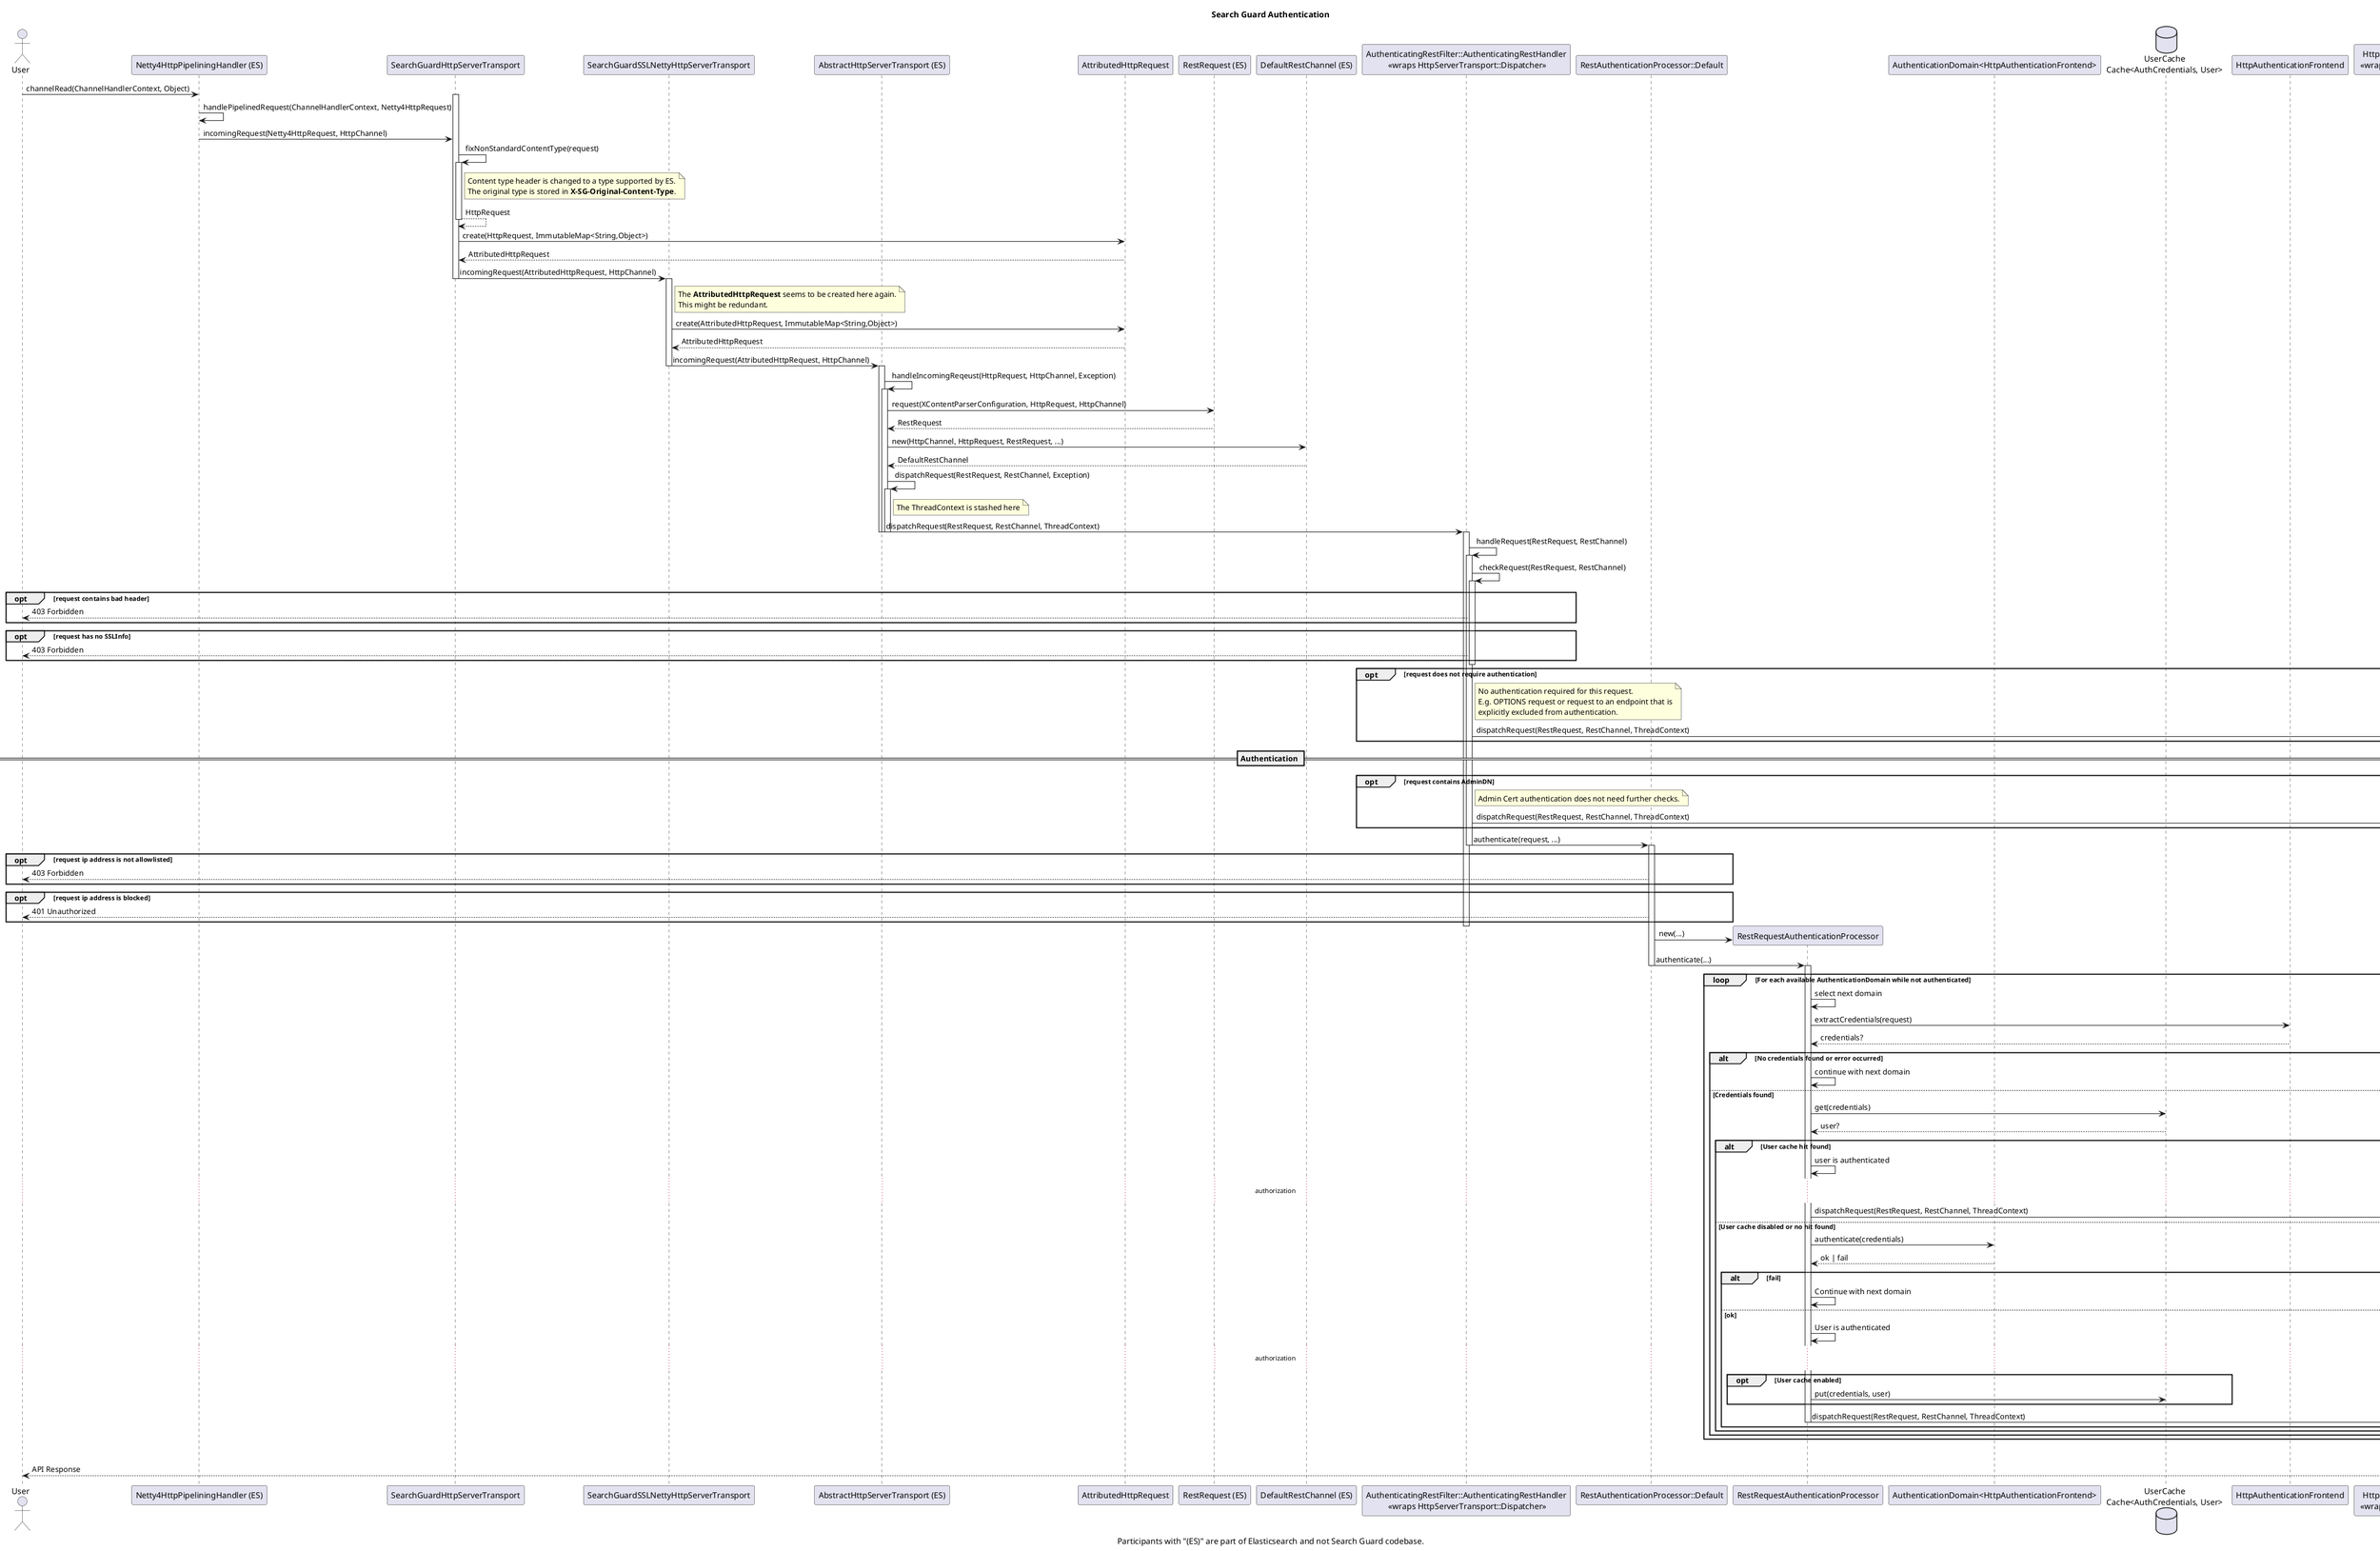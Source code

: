 @startuml


title Search Guard Authentication

actor "User" as User

participant "Netty4HttpPipeliningHandler (ES)" as Netty4HttpPipeliningHandler
participant SearchGuardHttpServerTransport
participant SearchGuardSSLNettyHttpServerTransport
participant "AbstractHttpServerTransport (ES)" as AbstractHttpServerTransport
participant AttributedHttpRequest
participant "RestRequest (ES)" as RestRequest
participant "DefaultRestChannel (ES)" as DefaultRestChannel
participant "AuthenticatingRestFilter::AuthenticatingRestHandler\n <<wraps HttpServerTransport::Dispatcher>>" as AuthenticatingRestHandler
participant "RestAuthenticationProcessor::Default" as RestAuthenticationProcessor
participant RestRequestAuthenticationProcessor
participant "AuthenticationDomain<HttpAuthenticationFrontend>" as AuthenticationDomain
database "UserCache\nCache<AuthCredentials, User>" as UserCache
participant HttpAuthenticationFrontend
participant "HttpServerTransport::Dispatcher (ES)\n <<wrapt by AuthenticatingRestHandler>>" as Dispatcher
participant API

User -> Netty4HttpPipeliningHandler: channelRead(ChannelHandlerContext, Object)

activate SearchGuardHttpServerTransport

Netty4HttpPipeliningHandler -> Netty4HttpPipeliningHandler: handlePipelinedRequest(ChannelHandlerContext, Netty4HttpRequest)
Netty4HttpPipeliningHandler -> SearchGuardHttpServerTransport: incomingRequest(Netty4HttpRequest, HttpChannel)

SearchGuardHttpServerTransport -> SearchGuardHttpServerTransport: fixNonStandardContentType(request)
activate SearchGuardHttpServerTransport
note right of SearchGuardHttpServerTransport
  Content type header is changed to a type supported by ES.
  The original type is stored in **X-SG-Original-Content-Type**.
end note
SearchGuardHttpServerTransport --> SearchGuardHttpServerTransport: HttpRequest
deactivate SearchGuardHttpServerTransport

SearchGuardHttpServerTransport -> AttributedHttpRequest: create(HttpRequest, ImmutableMap<String,Object>)
AttributedHttpRequest --> SearchGuardHttpServerTransport: AttributedHttpRequest

SearchGuardHttpServerTransport -> SearchGuardSSLNettyHttpServerTransport: incomingRequest(AttributedHttpRequest, HttpChannel)

deactivate SearchGuardHttpServerTransport
activate SearchGuardSSLNettyHttpServerTransport

note right of SearchGuardSSLNettyHttpServerTransport
  The **AttributedHttpRequest** seems to be created here again.
  This might be redundant.
end note
SearchGuardSSLNettyHttpServerTransport -> AttributedHttpRequest: create(AttributedHttpRequest, ImmutableMap<String,Object>)
AttributedHttpRequest --> SearchGuardSSLNettyHttpServerTransport: AttributedHttpRequest

SearchGuardSSLNettyHttpServerTransport -> AbstractHttpServerTransport: incomingRequest(AttributedHttpRequest, HttpChannel)

deactivate SearchGuardSSLNettyHttpServerTransport
activate AbstractHttpServerTransport

AbstractHttpServerTransport -> AbstractHttpServerTransport: handleIncomingReqeust(HttpRequest, HttpChannel, Exception)

activate AbstractHttpServerTransport

AbstractHttpServerTransport -> RestRequest: request(XContentParserConfiguration, HttpRequest, HttpChannel)
RestRequest --> AbstractHttpServerTransport: RestRequest

AbstractHttpServerTransport -> DefaultRestChannel: new(HttpChannel, HttpRequest, RestRequest, ...)
DefaultRestChannel --> AbstractHttpServerTransport: DefaultRestChannel

AbstractHttpServerTransport -> AbstractHttpServerTransport: dispatchRequest(RestRequest, RestChannel, Exception)

activate AbstractHttpServerTransport

note right of AbstractHttpServerTransport
    The ThreadContext is stashed here
end note
AbstractHttpServerTransport -> AuthenticatingRestHandler: dispatchRequest(RestRequest, RestChannel, ThreadContext)

deactivate AbstractHttpServerTransport
deactivate AbstractHttpServerTransport
deactivate AbstractHttpServerTransport

activate AuthenticatingRestHandler

AuthenticatingRestHandler -> AuthenticatingRestHandler: handleRequest(RestRequest, RestChannel)




deactivate SearchGuardHttpServerTransport

activate AuthenticatingRestHandler
AuthenticatingRestHandler -> AuthenticatingRestHandler: checkRequest(RestRequest, RestChannel)
activate AuthenticatingRestHandler

opt request contains bad header
    AuthenticatingRestHandler --> User: 403 Forbidden
end opt
opt request has no SSLInfo
    AuthenticatingRestHandler --> User: 403 Forbidden
end opt
deactivate AuthenticatingRestHandler

opt request does not require authentication
    note right of AuthenticatingRestHandler
        No authentication required for this request.
        E.g. OPTIONS request or request to an endpoint that is
        explicitly excluded from authentication.
    end note
    AuthenticatingRestHandler -> Dispatcher: dispatchRequest(RestRequest, RestChannel, ThreadContext)
end opt

== Authentication ==

opt request contains AdminDN
    note right of AuthenticatingRestHandler
        Admin Cert authentication does not need further checks.
    end note
    AuthenticatingRestHandler -> Dispatcher: dispatchRequest(RestRequest, RestChannel, ThreadContext)
end opt

AuthenticatingRestHandler -> RestAuthenticationProcessor: authenticate(request, ...)

deactivate AuthenticatingRestHandler

activate RestAuthenticationProcessor
opt request ip address is not allowlisted
    RestAuthenticationProcessor --> User: 403 Forbidden
end opt

opt request ip address is blocked
    RestAuthenticationProcessor --> User: 401 Unauthorized
end opt
deactivate AuthenticatingRestHandler

create RestRequestAuthenticationProcessor
RestAuthenticationProcessor -> RestRequestAuthenticationProcessor: new(...)

RestAuthenticationProcessor -> RestRequestAuthenticationProcessor: authenticate(...)
deactivate RestAuthenticationProcessor

activate RestRequestAuthenticationProcessor


loop For each available AuthenticationDomain while not authenticated
    RestRequestAuthenticationProcessor -> RestRequestAuthenticationProcessor: select next domain

    RestRequestAuthenticationProcessor -> HttpAuthenticationFrontend: extractCredentials(request)
    HttpAuthenticationFrontend --> RestRequestAuthenticationProcessor: credentials?

    alt No credentials found or error occurred
        RestRequestAuthenticationProcessor -> RestRequestAuthenticationProcessor: continue with next domain
    else Credentials found
        RestRequestAuthenticationProcessor -> UserCache: get(credentials)
        UserCache --> RestRequestAuthenticationProcessor: user?
        alt User cache hit found
            RestRequestAuthenticationProcessor -> RestRequestAuthenticationProcessor: user is authenticated
            ... authorization ...
            RestRequestAuthenticationProcessor -> Dispatcher: dispatchRequest(RestRequest, RestChannel, ThreadContext)
        else User cache disabled or no hit found
            RestRequestAuthenticationProcessor -> AuthenticationDomain: authenticate(credentials)
            AuthenticationDomain --> RestRequestAuthenticationProcessor: ok | fail
            alt fail
                RestRequestAuthenticationProcessor -> RestRequestAuthenticationProcessor: Continue with next domain
            else ok
                RestRequestAuthenticationProcessor -> RestRequestAuthenticationProcessor: User is authenticated
                ... authorization ...
                opt User cache enabled
                    RestRequestAuthenticationProcessor -> UserCache: put(credentials, user)
                end
                RestRequestAuthenticationProcessor -> Dispatcher: dispatchRequest(RestRequest, RestChannel, ThreadContext)
                deactivate RestRequestAuthenticationProcessor
            end alt
        end alt
    end alt
end loop

Dispatcher -> API: process request

deactivate RestRequestAuthenticationProcessor

API --> User: API Response

caption Participants with "(ES)" are part of Elasticsearch and not Search Guard codebase.

@enduml

